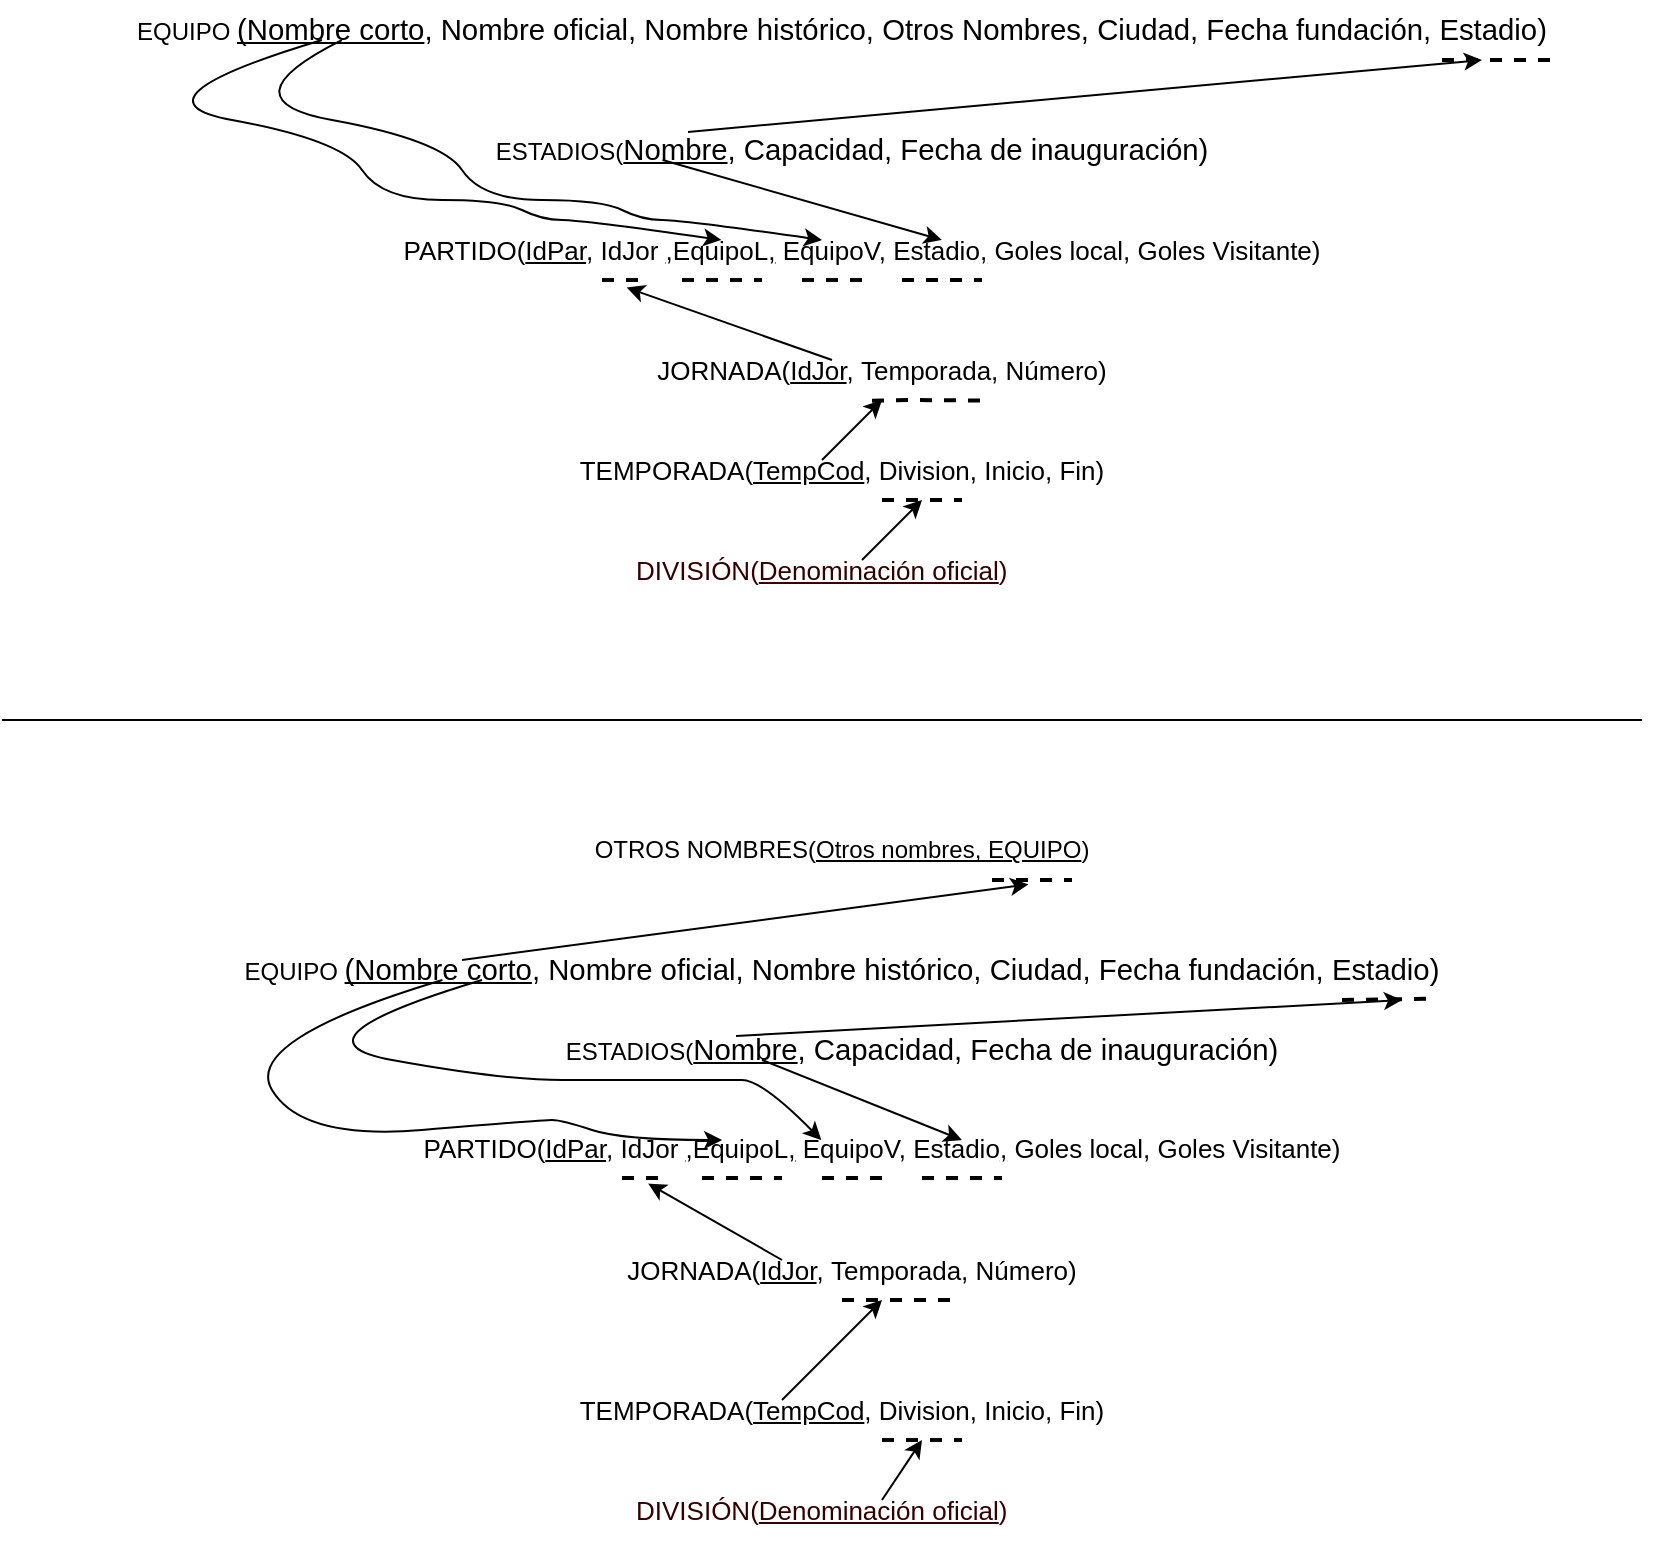<mxfile version="21.0.6" type="github">
  <diagram name="Página-1" id="zQrOjAx_i28fqeZbg2pH">
    <mxGraphModel dx="1877" dy="-1823" grid="1" gridSize="10" guides="1" tooltips="1" connect="1" arrows="1" fold="1" page="1" pageScale="1" pageWidth="827" pageHeight="1169" math="0" shadow="0">
      <root>
        <mxCell id="0" />
        <mxCell id="1" parent="0" />
        <mxCell id="1gikc7E1U_suuXp8IC54-1" value="EQUIPO &lt;span style=&quot;font-size: 11pt; font-family: Arial; color: rgb(0, 0, 0); background-color: transparent; font-weight: 400; font-style: normal; font-variant: normal; text-decoration: underline; text-decoration-skip-ink: none; vertical-align: baseline;&quot;&gt;(Nombre corto&lt;/span&gt;&lt;span style=&quot;font-size: 11pt; font-family: Arial; background-color: transparent; font-weight: 400; font-style: normal; font-variant-ligatures: normal; font-variant-numeric: normal; font-variant-caps: normal; font-variant-alternates: normal; font-variant-east-asian: normal; font-variant-position: normal; text-decoration: none; vertical-align: baseline;&quot;&gt;, Nombre oficial, Nombre histórico, Otros Nombres, Ciudad, Fecha fundación, &lt;font&gt;Estadio&lt;/font&gt;)&lt;/span&gt;" style="text;html=1;strokeColor=none;fillColor=none;align=center;verticalAlign=middle;whiteSpace=wrap;rounded=0;" parent="1" vertex="1">
          <mxGeometry x="-140" y="2610" width="740" height="30" as="geometry" />
        </mxCell>
        <mxCell id="1gikc7E1U_suuXp8IC54-3" value="&lt;p id=&quot;docs-internal-guid-b29137fc-7fff-e210-7a7c-c94be5e26367&quot; style=&quot;line-height: 1.38; margin-top: 0pt; margin-bottom: 0pt; font-size: 13px;&quot; dir=&quot;ltr&quot;&gt;&lt;font style=&quot;font-size: 13px;&quot;&gt;PARTIDO(&lt;u&gt;IdPar&lt;/u&gt;,&amp;nbsp;IdJor&amp;nbsp;&lt;u&gt;,&lt;/u&gt;EquipoL&lt;u&gt;,&lt;/u&gt; EquipoV&lt;/font&gt;&lt;font style=&quot;font-size: 13px;&quot;&gt;, &lt;/font&gt;&lt;font style=&quot;font-size: 13px;&quot;&gt;Estadio&lt;u&gt;,&lt;/u&gt; &lt;/font&gt;&lt;font style=&quot;font-size: 13px;&quot;&gt;Goles local, Goles Visitante)&lt;/font&gt;&lt;/p&gt;&lt;p id=&quot;docs-internal-guid-ae7be185-7fff-9508-fb25-8bbcf56c84a8&quot; style=&quot;line-height: 1.38; margin-top: 0pt; margin-bottom: 0pt; font-size: 13px;&quot; dir=&quot;ltr&quot;&gt;&lt;/p&gt;" style="text;html=1;strokeColor=none;fillColor=none;align=center;verticalAlign=middle;whiteSpace=wrap;rounded=0;" parent="1" vertex="1">
          <mxGeometry x="-130" y="2720" width="740" height="30" as="geometry" />
        </mxCell>
        <mxCell id="1gikc7E1U_suuXp8IC54-4" value="&lt;p id=&quot;docs-internal-guid-ae7be185-7fff-9508-fb25-8bbcf56c84a8&quot; style=&quot;line-height:1.38;margin-top:0pt;margin-bottom:0pt;&quot; dir=&quot;ltr&quot;&gt;ESTADIOS(&lt;span style=&quot;font-size: 11pt; font-family: Arial; color: rgb(0, 0, 0); background-color: transparent; font-weight: 400; font-style: normal; font-variant: normal; text-decoration: underline; text-decoration-skip-ink: none; vertical-align: baseline;&quot;&gt;Nombre&lt;/span&gt;&lt;span style=&quot;font-size: 11pt; font-family: Arial; color: rgb(0, 0, 0); background-color: transparent; font-weight: 400; font-style: normal; font-variant: normal; text-decoration: none; vertical-align: baseline;&quot;&gt;, Capacidad, Fecha de inauguración)&lt;/span&gt;&lt;/p&gt;" style="text;html=1;strokeColor=none;fillColor=none;align=center;verticalAlign=middle;whiteSpace=wrap;rounded=0;" parent="1" vertex="1">
          <mxGeometry x="-135" y="2670" width="740" height="30" as="geometry" />
        </mxCell>
        <mxCell id="1gikc7E1U_suuXp8IC54-5" value="&lt;p id=&quot;docs-internal-guid-d062ec6a-7fff-5ad4-b682-37d9f37c2bd6&quot; style=&quot;line-height: 1.38; margin-top: 0pt; margin-bottom: 0pt; font-size: 13px;&quot; dir=&quot;ltr&quot;&gt;JORNADA(&lt;u&gt;IdJor&lt;/u&gt;,&amp;nbsp;Temporada, Número)&lt;/p&gt;&lt;p id=&quot;docs-internal-guid-b29137fc-7fff-e210-7a7c-c94be5e26367&quot; style=&quot;line-height:1.38;margin-top:0pt;margin-bottom:0pt;&quot; dir=&quot;ltr&quot;&gt;&lt;/p&gt;&lt;p id=&quot;docs-internal-guid-ae7be185-7fff-9508-fb25-8bbcf56c84a8&quot; style=&quot;line-height:1.38;margin-top:0pt;margin-bottom:0pt;&quot; dir=&quot;ltr&quot;&gt;&lt;/p&gt;" style="text;html=1;strokeColor=none;fillColor=none;align=center;verticalAlign=middle;whiteSpace=wrap;rounded=0;" parent="1" vertex="1">
          <mxGeometry x="-120" y="2780" width="740" height="30" as="geometry" />
        </mxCell>
        <mxCell id="1gikc7E1U_suuXp8IC54-6" value="&lt;p id=&quot;docs-internal-guid-06d0baa3-7fff-bc2a-16c3-9cde62015013&quot; style=&quot;line-height: 1.38; margin-top: 0pt; margin-bottom: 0pt; font-size: 13px;&quot; dir=&quot;ltr&quot;&gt;TEMPORADA(&lt;u&gt;TempCod&lt;/u&gt;,&amp;nbsp;Division,&amp;nbsp;&lt;span style=&quot;font-family: Arial; background-color: transparent; font-style: normal; font-variant-ligatures: normal; font-variant-numeric: normal; font-variant-caps: normal; font-variant-alternates: normal; font-variant-east-asian: normal; font-variant-position: normal; text-decoration-skip-ink: none; vertical-align: baseline;&quot;&gt;Inicio&lt;/span&gt;&lt;span style=&quot;font-family: Arial; background-color: transparent; font-style: normal; font-variant-ligatures: normal; font-variant-numeric: normal; font-variant-caps: normal; font-variant-alternates: normal; font-variant-east-asian: normal; font-variant-position: normal; text-decoration: none; vertical-align: baseline;&quot;&gt;, Fin)&lt;/span&gt;&lt;/p&gt;&lt;p id=&quot;docs-internal-guid-d062ec6a-7fff-5ad4-b682-37d9f37c2bd6&quot; style=&quot;line-height:1.38;margin-top:0pt;margin-bottom:0pt;&quot; dir=&quot;ltr&quot;&gt;&lt;/p&gt;&lt;p id=&quot;docs-internal-guid-b29137fc-7fff-e210-7a7c-c94be5e26367&quot; style=&quot;line-height:1.38;margin-top:0pt;margin-bottom:0pt;&quot; dir=&quot;ltr&quot;&gt;&lt;/p&gt;&lt;p id=&quot;docs-internal-guid-ae7be185-7fff-9508-fb25-8bbcf56c84a8&quot; style=&quot;line-height:1.38;margin-top:0pt;margin-bottom:0pt;&quot; dir=&quot;ltr&quot;&gt;&lt;/p&gt;" style="text;html=1;strokeColor=none;fillColor=none;align=center;verticalAlign=middle;whiteSpace=wrap;rounded=0;" parent="1" vertex="1">
          <mxGeometry x="-140" y="2830" width="740" height="30" as="geometry" />
        </mxCell>
        <mxCell id="1gikc7E1U_suuXp8IC54-7" value="&lt;p id=&quot;docs-internal-guid-3562eadd-7fff-00f9-283a-577bf8721a5b&quot; style=&quot;line-height: 1.38; margin-top: 0pt; margin-bottom: 0pt; font-size: 13px;&quot; dir=&quot;ltr&quot;&gt;&lt;font style=&quot;font-size: 13px;&quot; color=&quot;#330000&quot;&gt;DIVISIÓN(&lt;u&gt;Denominación oficial&lt;/u&gt;)&lt;/font&gt;&lt;/p&gt;" style="text;whiteSpace=wrap;html=1;fontColor=#FF3333;" parent="1" vertex="1">
          <mxGeometry x="125" y="2880" width="220" height="40" as="geometry" />
        </mxCell>
        <mxCell id="1gikc7E1U_suuXp8IC54-9" value="EQUIPO &lt;span style=&quot;font-size: 11pt; font-family: Arial; background-color: transparent; font-weight: 400; font-style: normal; font-variant-ligatures: normal; font-variant-numeric: normal; font-variant-caps: normal; font-variant-alternates: normal; font-variant-east-asian: normal; font-variant-position: normal; text-decoration: underline; text-decoration-skip-ink: none; vertical-align: baseline;&quot;&gt;(Nombre corto&lt;/span&gt;&lt;span style=&quot;font-size: 11pt; font-family: Arial; background-color: transparent; font-weight: 400; font-style: normal; font-variant-ligatures: normal; font-variant-numeric: normal; font-variant-caps: normal; font-variant-alternates: normal; font-variant-east-asian: normal; font-variant-position: normal; text-decoration: none; vertical-align: baseline;&quot;&gt;, Nombre oficial, Nombre histórico, Ciudad, Fecha fundación, &lt;font&gt;Estadio&lt;/font&gt;)&lt;/span&gt;" style="text;html=1;strokeColor=none;fillColor=none;align=center;verticalAlign=middle;whiteSpace=wrap;rounded=0;" parent="1" vertex="1">
          <mxGeometry x="-140" y="3080" width="740" height="30" as="geometry" />
        </mxCell>
        <mxCell id="1gikc7E1U_suuXp8IC54-10" value="" style="endArrow=none;html=1;rounded=0;" parent="1" edge="1">
          <mxGeometry width="50" height="50" relative="1" as="geometry">
            <mxPoint x="-190" y="2970" as="sourcePoint" />
            <mxPoint x="630" y="2970" as="targetPoint" />
          </mxGeometry>
        </mxCell>
        <mxCell id="1gikc7E1U_suuXp8IC54-11" value="&lt;p id=&quot;docs-internal-guid-b29137fc-7fff-e210-7a7c-c94be5e26367&quot; style=&quot;line-height: 1.38; margin-top: 0pt; margin-bottom: 0pt; font-size: 13px;&quot; dir=&quot;ltr&quot;&gt;&lt;font style=&quot;font-size: 13px;&quot;&gt;PARTIDO(&lt;u&gt;IdPar&lt;/u&gt;,&amp;nbsp;IdJor&amp;nbsp;&lt;u&gt;,&lt;/u&gt;EquipoL&lt;u&gt;,&lt;/u&gt; EquipoV&lt;/font&gt;&lt;font style=&quot;font-size: 13px;&quot;&gt;, &lt;/font&gt;&lt;font style=&quot;font-size: 13px;&quot;&gt;Estadio&lt;u&gt;,&lt;/u&gt; &lt;/font&gt;&lt;font style=&quot;font-size: 13px;&quot;&gt;Goles local, Goles Visitante)&lt;/font&gt;&lt;/p&gt;&lt;p id=&quot;docs-internal-guid-ae7be185-7fff-9508-fb25-8bbcf56c84a8&quot; style=&quot;line-height: 1.38; margin-top: 0pt; margin-bottom: 0pt; font-size: 13px;&quot; dir=&quot;ltr&quot;&gt;&lt;/p&gt;" style="text;html=1;strokeColor=none;fillColor=none;align=center;verticalAlign=middle;whiteSpace=wrap;rounded=0;" parent="1" vertex="1">
          <mxGeometry x="-120" y="3169" width="740" height="30" as="geometry" />
        </mxCell>
        <mxCell id="1gikc7E1U_suuXp8IC54-12" value="&lt;p id=&quot;docs-internal-guid-ae7be185-7fff-9508-fb25-8bbcf56c84a8&quot; style=&quot;line-height:1.38;margin-top:0pt;margin-bottom:0pt;&quot; dir=&quot;ltr&quot;&gt;ESTADIOS(&lt;span style=&quot;font-size: 11pt; font-family: Arial; color: rgb(0, 0, 0); background-color: transparent; font-weight: 400; font-style: normal; font-variant: normal; text-decoration: underline; text-decoration-skip-ink: none; vertical-align: baseline;&quot;&gt;Nombre&lt;/span&gt;&lt;span style=&quot;font-size: 11pt; font-family: Arial; color: rgb(0, 0, 0); background-color: transparent; font-weight: 400; font-style: normal; font-variant: normal; text-decoration: none; vertical-align: baseline;&quot;&gt;, Capacidad, Fecha de inauguración)&lt;/span&gt;&lt;/p&gt;" style="text;html=1;strokeColor=none;fillColor=none;align=center;verticalAlign=middle;whiteSpace=wrap;rounded=0;" parent="1" vertex="1">
          <mxGeometry x="-100" y="3120" width="740" height="30" as="geometry" />
        </mxCell>
        <mxCell id="1gikc7E1U_suuXp8IC54-13" value="&lt;p id=&quot;docs-internal-guid-d062ec6a-7fff-5ad4-b682-37d9f37c2bd6&quot; style=&quot;line-height: 1.38; margin-top: 0pt; margin-bottom: 0pt; font-size: 13px;&quot; dir=&quot;ltr&quot;&gt;JORNADA(&lt;u&gt;IdJor&lt;/u&gt;,&amp;nbsp;Temporada, Número)&lt;/p&gt;&lt;p id=&quot;docs-internal-guid-b29137fc-7fff-e210-7a7c-c94be5e26367&quot; style=&quot;line-height:1.38;margin-top:0pt;margin-bottom:0pt;&quot; dir=&quot;ltr&quot;&gt;&lt;/p&gt;&lt;p id=&quot;docs-internal-guid-ae7be185-7fff-9508-fb25-8bbcf56c84a8&quot; style=&quot;line-height:1.38;margin-top:0pt;margin-bottom:0pt;&quot; dir=&quot;ltr&quot;&gt;&lt;/p&gt;" style="text;html=1;strokeColor=none;fillColor=none;align=center;verticalAlign=middle;whiteSpace=wrap;rounded=0;" parent="1" vertex="1">
          <mxGeometry x="-135" y="3230" width="740" height="30" as="geometry" />
        </mxCell>
        <mxCell id="1gikc7E1U_suuXp8IC54-14" value="&lt;p id=&quot;docs-internal-guid-06d0baa3-7fff-bc2a-16c3-9cde62015013&quot; style=&quot;line-height: 1.38; margin-top: 0pt; margin-bottom: 0pt; font-size: 13px;&quot; dir=&quot;ltr&quot;&gt;TEMPORADA(&lt;u&gt;TempCod&lt;/u&gt;,&amp;nbsp;Division,&amp;nbsp;&lt;span style=&quot;font-family: Arial; background-color: transparent; font-style: normal; font-variant-ligatures: normal; font-variant-numeric: normal; font-variant-caps: normal; font-variant-alternates: normal; font-variant-east-asian: normal; font-variant-position: normal; text-decoration-skip-ink: none; vertical-align: baseline;&quot;&gt;Inicio&lt;/span&gt;&lt;span style=&quot;font-family: Arial; background-color: transparent; font-style: normal; font-variant-ligatures: normal; font-variant-numeric: normal; font-variant-caps: normal; font-variant-alternates: normal; font-variant-east-asian: normal; font-variant-position: normal; text-decoration: none; vertical-align: baseline;&quot;&gt;, Fin)&lt;/span&gt;&lt;/p&gt;&lt;p id=&quot;docs-internal-guid-d062ec6a-7fff-5ad4-b682-37d9f37c2bd6&quot; style=&quot;line-height:1.38;margin-top:0pt;margin-bottom:0pt;&quot; dir=&quot;ltr&quot;&gt;&lt;/p&gt;&lt;p id=&quot;docs-internal-guid-b29137fc-7fff-e210-7a7c-c94be5e26367&quot; style=&quot;line-height:1.38;margin-top:0pt;margin-bottom:0pt;&quot; dir=&quot;ltr&quot;&gt;&lt;/p&gt;&lt;p id=&quot;docs-internal-guid-ae7be185-7fff-9508-fb25-8bbcf56c84a8&quot; style=&quot;line-height:1.38;margin-top:0pt;margin-bottom:0pt;&quot; dir=&quot;ltr&quot;&gt;&lt;/p&gt;" style="text;html=1;strokeColor=none;fillColor=none;align=center;verticalAlign=middle;whiteSpace=wrap;rounded=0;" parent="1" vertex="1">
          <mxGeometry x="-140" y="3300" width="740" height="30" as="geometry" />
        </mxCell>
        <mxCell id="1gikc7E1U_suuXp8IC54-15" value="&lt;p id=&quot;docs-internal-guid-3562eadd-7fff-00f9-283a-577bf8721a5b&quot; style=&quot;line-height: 1.38; margin-top: 0pt; margin-bottom: 0pt; font-size: 13px;&quot; dir=&quot;ltr&quot;&gt;&lt;font style=&quot;font-size: 13px;&quot; color=&quot;#330000&quot;&gt;DIVISIÓN(&lt;u&gt;Denominación oficial&lt;/u&gt;)&lt;/font&gt;&lt;/p&gt;" style="text;whiteSpace=wrap;html=1;fontColor=#FF3333;" parent="1" vertex="1">
          <mxGeometry x="125" y="3350" width="220" height="40" as="geometry" />
        </mxCell>
        <mxCell id="1gikc7E1U_suuXp8IC54-16" value="OTROS NOMBRES(&lt;u&gt;Otros nombres, EQUIPO&lt;/u&gt;)" style="text;html=1;strokeColor=none;fillColor=none;align=center;verticalAlign=middle;whiteSpace=wrap;rounded=0;" parent="1" vertex="1">
          <mxGeometry x="-140" y="3020" width="740" height="30" as="geometry" />
        </mxCell>
        <mxCell id="1gikc7E1U_suuXp8IC54-17" value="" style="endArrow=none;dashed=1;html=1;strokeWidth=2;rounded=0;" parent="1" edge="1">
          <mxGeometry width="50" height="50" relative="1" as="geometry">
            <mxPoint x="530" y="2640" as="sourcePoint" />
            <mxPoint x="590" y="2640" as="targetPoint" />
          </mxGeometry>
        </mxCell>
        <mxCell id="1gikc7E1U_suuXp8IC54-18" value="" style="endArrow=none;dashed=1;html=1;strokeWidth=2;rounded=0;" parent="1" edge="1">
          <mxGeometry width="50" height="50" relative="1" as="geometry">
            <mxPoint x="245" y="2810.33" as="sourcePoint" />
            <mxPoint x="305" y="2810.33" as="targetPoint" />
            <Array as="points">
              <mxPoint x="265" y="2810" />
            </Array>
          </mxGeometry>
        </mxCell>
        <mxCell id="1gikc7E1U_suuXp8IC54-19" value="" style="endArrow=none;dashed=1;html=1;strokeWidth=2;rounded=0;" parent="1" edge="1">
          <mxGeometry width="50" height="50" relative="1" as="geometry">
            <mxPoint x="110" y="2750" as="sourcePoint" />
            <mxPoint x="130" y="2750" as="targetPoint" />
          </mxGeometry>
        </mxCell>
        <mxCell id="1gikc7E1U_suuXp8IC54-20" value="" style="endArrow=none;dashed=1;html=1;strokeWidth=2;rounded=0;" parent="1" edge="1">
          <mxGeometry width="50" height="50" relative="1" as="geometry">
            <mxPoint x="150" y="2750" as="sourcePoint" />
            <mxPoint x="190" y="2750" as="targetPoint" />
          </mxGeometry>
        </mxCell>
        <mxCell id="1gikc7E1U_suuXp8IC54-21" value="" style="endArrow=none;dashed=1;html=1;strokeWidth=2;rounded=0;" parent="1" edge="1">
          <mxGeometry width="50" height="50" relative="1" as="geometry">
            <mxPoint x="210" y="2750" as="sourcePoint" />
            <mxPoint x="240" y="2750" as="targetPoint" />
          </mxGeometry>
        </mxCell>
        <mxCell id="1gikc7E1U_suuXp8IC54-22" value="" style="endArrow=none;dashed=1;html=1;strokeWidth=2;rounded=0;" parent="1" edge="1">
          <mxGeometry width="50" height="50" relative="1" as="geometry">
            <mxPoint x="260" y="2750" as="sourcePoint" />
            <mxPoint x="300" y="2750" as="targetPoint" />
          </mxGeometry>
        </mxCell>
        <mxCell id="1gikc7E1U_suuXp8IC54-23" value="" style="endArrow=none;dashed=1;html=1;strokeWidth=2;rounded=0;" parent="1" edge="1">
          <mxGeometry width="50" height="50" relative="1" as="geometry">
            <mxPoint x="250" y="2860" as="sourcePoint" />
            <mxPoint x="290" y="2860" as="targetPoint" />
          </mxGeometry>
        </mxCell>
        <mxCell id="1gikc7E1U_suuXp8IC54-24" value="" style="endArrow=none;dashed=1;html=1;strokeWidth=2;rounded=0;" parent="1" edge="1">
          <mxGeometry width="50" height="50" relative="1" as="geometry">
            <mxPoint x="305" y="3050" as="sourcePoint" />
            <mxPoint x="345" y="3050" as="targetPoint" />
          </mxGeometry>
        </mxCell>
        <mxCell id="1gikc7E1U_suuXp8IC54-25" value="" style="endArrow=none;dashed=1;html=1;strokeWidth=2;rounded=0;entryX=0.901;entryY=0.978;entryDx=0;entryDy=0;entryPerimeter=0;" parent="1" target="1gikc7E1U_suuXp8IC54-9" edge="1">
          <mxGeometry width="50" height="50" relative="1" as="geometry">
            <mxPoint x="480" y="3110" as="sourcePoint" />
            <mxPoint x="520" y="3110" as="targetPoint" />
          </mxGeometry>
        </mxCell>
        <mxCell id="1gikc7E1U_suuXp8IC54-26" value="" style="endArrow=none;dashed=1;html=1;strokeWidth=2;rounded=0;" parent="1" edge="1">
          <mxGeometry width="50" height="50" relative="1" as="geometry">
            <mxPoint x="230" y="3260" as="sourcePoint" />
            <mxPoint x="290" y="3260" as="targetPoint" />
            <Array as="points">
              <mxPoint x="260" y="3260" />
            </Array>
          </mxGeometry>
        </mxCell>
        <mxCell id="1gikc7E1U_suuXp8IC54-27" value="" style="endArrow=none;dashed=1;html=1;strokeWidth=2;rounded=0;" parent="1" edge="1">
          <mxGeometry width="50" height="50" relative="1" as="geometry">
            <mxPoint x="120" y="3199" as="sourcePoint" />
            <mxPoint x="140" y="3199" as="targetPoint" />
          </mxGeometry>
        </mxCell>
        <mxCell id="1gikc7E1U_suuXp8IC54-28" value="" style="endArrow=none;dashed=1;html=1;strokeWidth=2;rounded=0;" parent="1" edge="1">
          <mxGeometry width="50" height="50" relative="1" as="geometry">
            <mxPoint x="160" y="3199" as="sourcePoint" />
            <mxPoint x="200" y="3199" as="targetPoint" />
          </mxGeometry>
        </mxCell>
        <mxCell id="1gikc7E1U_suuXp8IC54-29" value="" style="endArrow=none;dashed=1;html=1;strokeWidth=2;rounded=0;" parent="1" edge="1">
          <mxGeometry width="50" height="50" relative="1" as="geometry">
            <mxPoint x="220" y="3199" as="sourcePoint" />
            <mxPoint x="250" y="3199" as="targetPoint" />
          </mxGeometry>
        </mxCell>
        <mxCell id="1gikc7E1U_suuXp8IC54-30" value="" style="endArrow=none;dashed=1;html=1;strokeWidth=2;rounded=0;" parent="1" edge="1">
          <mxGeometry width="50" height="50" relative="1" as="geometry">
            <mxPoint x="270" y="3199" as="sourcePoint" />
            <mxPoint x="310" y="3199" as="targetPoint" />
          </mxGeometry>
        </mxCell>
        <mxCell id="1gikc7E1U_suuXp8IC54-31" value="" style="endArrow=none;dashed=1;html=1;strokeWidth=2;rounded=0;" parent="1" edge="1">
          <mxGeometry width="50" height="50" relative="1" as="geometry">
            <mxPoint x="250" y="3330" as="sourcePoint" />
            <mxPoint x="290" y="3330" as="targetPoint" />
          </mxGeometry>
        </mxCell>
        <mxCell id="dhAHPf8XgdKI30wy5SqC-1" value="" style="endArrow=classic;html=1;rounded=0;" edge="1" parent="1">
          <mxGeometry width="50" height="50" relative="1" as="geometry">
            <mxPoint x="250" y="3360" as="sourcePoint" />
            <mxPoint x="270" y="3330" as="targetPoint" />
          </mxGeometry>
        </mxCell>
        <mxCell id="dhAHPf8XgdKI30wy5SqC-2" value="" style="endArrow=classic;html=1;rounded=0;" edge="1" parent="1">
          <mxGeometry width="50" height="50" relative="1" as="geometry">
            <mxPoint x="200" y="3310" as="sourcePoint" />
            <mxPoint x="250" y="3260" as="targetPoint" />
          </mxGeometry>
        </mxCell>
        <mxCell id="dhAHPf8XgdKI30wy5SqC-3" value="" style="endArrow=classic;html=1;rounded=0;entryX=0.342;entryY=1.093;entryDx=0;entryDy=0;entryPerimeter=0;" edge="1" parent="1" target="1gikc7E1U_suuXp8IC54-11">
          <mxGeometry width="50" height="50" relative="1" as="geometry">
            <mxPoint x="200" y="3240" as="sourcePoint" />
            <mxPoint x="250" y="3190" as="targetPoint" />
          </mxGeometry>
        </mxCell>
        <mxCell id="dhAHPf8XgdKI30wy5SqC-5" value="" style="endArrow=classic;html=1;rounded=0;" edge="1" parent="1">
          <mxGeometry width="50" height="50" relative="1" as="geometry">
            <mxPoint x="177" y="3128" as="sourcePoint" />
            <mxPoint x="510" y="3110" as="targetPoint" />
          </mxGeometry>
        </mxCell>
        <mxCell id="dhAHPf8XgdKI30wy5SqC-6" value="" style="curved=1;endArrow=classic;html=1;rounded=0;exitX=0.23;exitY=0.667;exitDx=0;exitDy=0;exitPerimeter=0;entryX=0.392;entryY=0.367;entryDx=0;entryDy=0;entryPerimeter=0;" edge="1" parent="1" source="1gikc7E1U_suuXp8IC54-9" target="1gikc7E1U_suuXp8IC54-11">
          <mxGeometry width="50" height="50" relative="1" as="geometry">
            <mxPoint x="30" y="3170" as="sourcePoint" />
            <mxPoint x="80" y="3120" as="targetPoint" />
            <Array as="points">
              <mxPoint x="-70" y="3130" />
              <mxPoint x="-40" y="3180" />
              <mxPoint x="80" y="3170" />
              <mxPoint x="90" y="3170" />
              <mxPoint x="120" y="3180" />
            </Array>
          </mxGeometry>
        </mxCell>
        <mxCell id="dhAHPf8XgdKI30wy5SqC-7" value="" style="curved=1;endArrow=classic;html=1;rounded=0;exitX=0.23;exitY=0.667;exitDx=0;exitDy=0;exitPerimeter=0;entryX=0.459;entryY=0.367;entryDx=0;entryDy=0;entryPerimeter=0;" edge="1" parent="1" target="1gikc7E1U_suuXp8IC54-11">
          <mxGeometry width="50" height="50" relative="1" as="geometry">
            <mxPoint x="50" y="3100" as="sourcePoint" />
            <mxPoint x="220" y="3160" as="targetPoint" />
            <Array as="points">
              <mxPoint x="-50" y="3130" />
              <mxPoint x="60" y="3150" />
              <mxPoint x="120" y="3150" />
              <mxPoint x="180" y="3150" />
              <mxPoint x="170" y="3150" />
              <mxPoint x="190" y="3150" />
            </Array>
          </mxGeometry>
        </mxCell>
        <mxCell id="dhAHPf8XgdKI30wy5SqC-8" value="" style="endArrow=classic;html=1;rounded=0;" edge="1" parent="1">
          <mxGeometry width="50" height="50" relative="1" as="geometry">
            <mxPoint x="240" y="2890" as="sourcePoint" />
            <mxPoint x="270" y="2860" as="targetPoint" />
          </mxGeometry>
        </mxCell>
        <mxCell id="dhAHPf8XgdKI30wy5SqC-9" value="" style="endArrow=classic;html=1;rounded=0;" edge="1" parent="1">
          <mxGeometry width="50" height="50" relative="1" as="geometry">
            <mxPoint x="220" y="2840" as="sourcePoint" />
            <mxPoint x="250" y="2810" as="targetPoint" />
          </mxGeometry>
        </mxCell>
        <mxCell id="dhAHPf8XgdKI30wy5SqC-10" value="" style="endArrow=classic;html=1;rounded=0;entryX=0.341;entryY=1.127;entryDx=0;entryDy=0;entryPerimeter=0;" edge="1" parent="1" target="1gikc7E1U_suuXp8IC54-3">
          <mxGeometry width="50" height="50" relative="1" as="geometry">
            <mxPoint x="225" y="2790" as="sourcePoint" />
            <mxPoint x="255" y="2760" as="targetPoint" />
          </mxGeometry>
        </mxCell>
        <mxCell id="dhAHPf8XgdKI30wy5SqC-11" value="" style="endArrow=classic;html=1;rounded=0;entryX=0.554;entryY=0.333;entryDx=0;entryDy=0;entryPerimeter=0;strokeColor=default;exitX=0.372;exitY=0.667;exitDx=0;exitDy=0;exitPerimeter=0;" edge="1" parent="1" source="1gikc7E1U_suuXp8IC54-4" target="1gikc7E1U_suuXp8IC54-3">
          <mxGeometry width="50" height="50" relative="1" as="geometry">
            <mxPoint x="130" y="2710" as="sourcePoint" />
            <mxPoint x="170" y="2690" as="targetPoint" />
          </mxGeometry>
        </mxCell>
        <mxCell id="dhAHPf8XgdKI30wy5SqC-12" value="" style="endArrow=classic;html=1;rounded=0;" edge="1" parent="1">
          <mxGeometry width="50" height="50" relative="1" as="geometry">
            <mxPoint x="153" y="2676" as="sourcePoint" />
            <mxPoint x="550" y="2640" as="targetPoint" />
          </mxGeometry>
        </mxCell>
        <mxCell id="dhAHPf8XgdKI30wy5SqC-13" value="" style="curved=1;endArrow=classic;html=1;rounded=0;exitX=0.23;exitY=0.667;exitDx=0;exitDy=0;exitPerimeter=0;entryX=0.405;entryY=0.333;entryDx=0;entryDy=0;entryPerimeter=0;" edge="1" parent="1" target="1gikc7E1U_suuXp8IC54-3">
          <mxGeometry width="50" height="50" relative="1" as="geometry">
            <mxPoint x="-30" y="2630" as="sourcePoint" />
            <mxPoint x="140" y="2710" as="targetPoint" />
            <Array as="points">
              <mxPoint x="-130" y="2660" />
              <mxPoint x="-20" y="2680" />
              <mxPoint y="2710" />
              <mxPoint x="60" y="2710" />
              <mxPoint x="80" y="2720" />
              <mxPoint x="100" y="2720" />
            </Array>
          </mxGeometry>
        </mxCell>
        <mxCell id="dhAHPf8XgdKI30wy5SqC-14" value="" style="curved=1;endArrow=classic;html=1;rounded=0;exitX=0.162;exitY=0.667;exitDx=0;exitDy=0;exitPerimeter=0;entryX=0.405;entryY=0.333;entryDx=0;entryDy=0;entryPerimeter=0;" edge="1" parent="1" source="1gikc7E1U_suuXp8IC54-1">
          <mxGeometry width="50" height="50" relative="1" as="geometry">
            <mxPoint x="20" y="2630" as="sourcePoint" />
            <mxPoint x="220" y="2730" as="targetPoint" />
            <Array as="points">
              <mxPoint x="-80" y="2660" />
              <mxPoint x="30" y="2680" />
              <mxPoint x="50" y="2710" />
              <mxPoint x="110" y="2710" />
              <mxPoint x="130" y="2720" />
              <mxPoint x="150" y="2720" />
            </Array>
          </mxGeometry>
        </mxCell>
        <mxCell id="dhAHPf8XgdKI30wy5SqC-15" value="" style="endArrow=classic;html=1;rounded=0;entryX=0.554;entryY=0.367;entryDx=0;entryDy=0;entryPerimeter=0;strokeColor=default;exitX=0.372;exitY=0.667;exitDx=0;exitDy=0;exitPerimeter=0;" edge="1" parent="1" target="1gikc7E1U_suuXp8IC54-11">
          <mxGeometry width="50" height="50" relative="1" as="geometry">
            <mxPoint x="190" y="3140" as="sourcePoint" />
            <mxPoint x="330" y="3180" as="targetPoint" />
          </mxGeometry>
        </mxCell>
        <mxCell id="dhAHPf8XgdKI30wy5SqC-16" value="" style="endArrow=classic;html=1;rounded=0;entryX=0.626;entryY=1.073;entryDx=0;entryDy=0;entryPerimeter=0;" edge="1" parent="1" target="1gikc7E1U_suuXp8IC54-16">
          <mxGeometry width="50" height="50" relative="1" as="geometry">
            <mxPoint x="40" y="3090" as="sourcePoint" />
            <mxPoint x="90" y="3040" as="targetPoint" />
          </mxGeometry>
        </mxCell>
      </root>
    </mxGraphModel>
  </diagram>
</mxfile>
